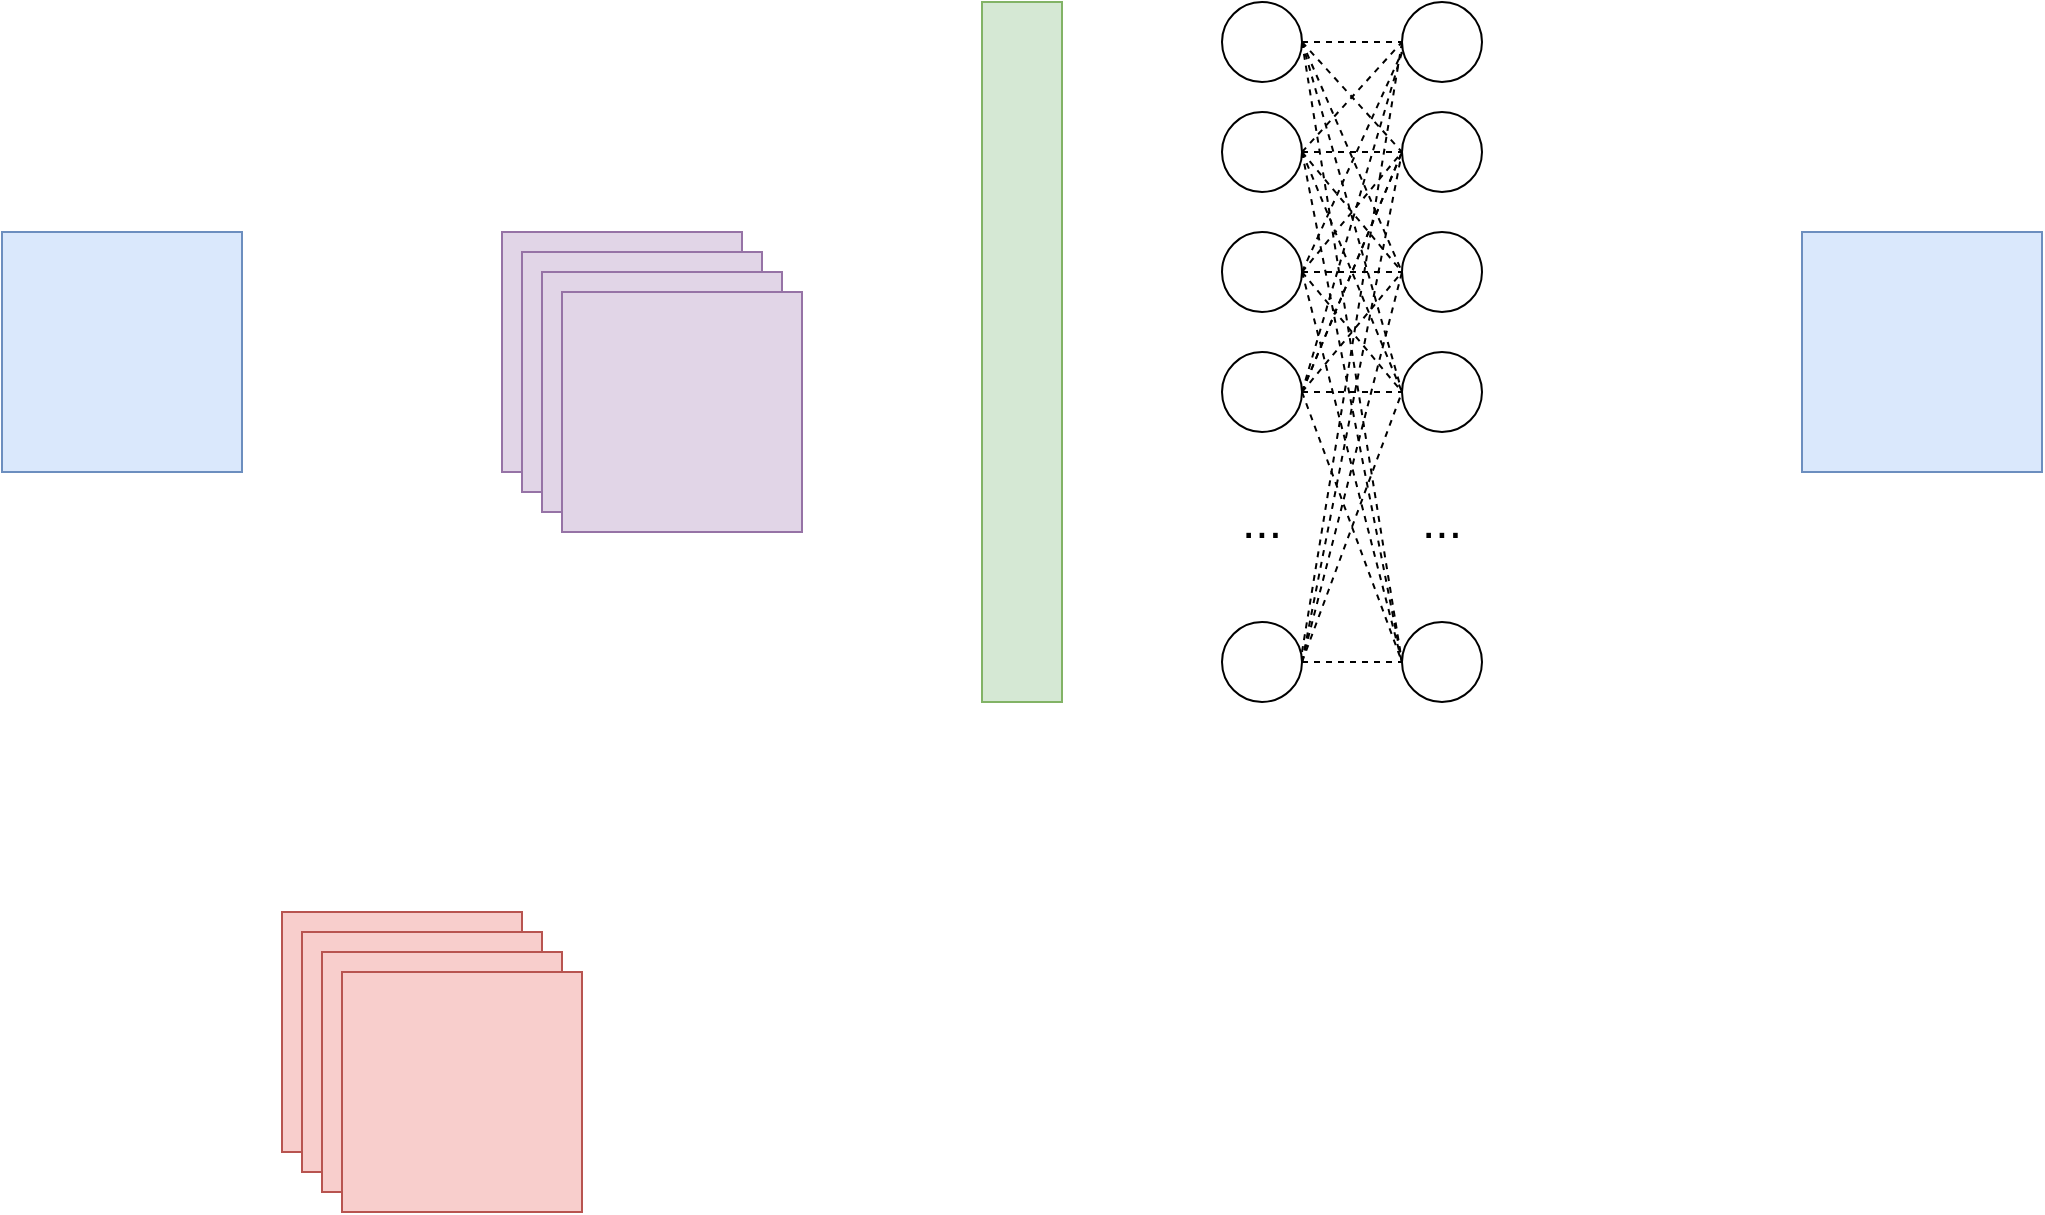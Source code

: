 <mxfile version="26.2.14">
  <diagram name="Page-1" id="58cdce13-f638-feb5-8d6f-7d28b1aa9fa0">
    <mxGraphModel dx="731" dy="413" grid="1" gridSize="10" guides="1" tooltips="1" connect="1" arrows="1" fold="1" page="1" pageScale="1" pageWidth="1100" pageHeight="850" background="none" math="0" shadow="0">
      <root>
        <mxCell id="0" />
        <mxCell id="1" parent="0" />
        <mxCell id="V81IX1mrLTwX6YYwE863-25" value="" style="whiteSpace=wrap;html=1;aspect=fixed;fillColor=#dae8fc;strokeColor=#6c8ebf;" vertex="1" parent="1">
          <mxGeometry x="40" y="220" width="120" height="120" as="geometry" />
        </mxCell>
        <mxCell id="V81IX1mrLTwX6YYwE863-30" value="" style="whiteSpace=wrap;html=1;aspect=fixed;fillColor=#f8cecc;strokeColor=#b85450;" vertex="1" parent="1">
          <mxGeometry x="180" y="560" width="120" height="120" as="geometry" />
        </mxCell>
        <mxCell id="V81IX1mrLTwX6YYwE863-31" value="" style="whiteSpace=wrap;html=1;aspect=fixed;fillColor=#f8cecc;strokeColor=#b85450;" vertex="1" parent="1">
          <mxGeometry x="190" y="570" width="120" height="120" as="geometry" />
        </mxCell>
        <mxCell id="V81IX1mrLTwX6YYwE863-32" value="" style="whiteSpace=wrap;html=1;aspect=fixed;fillColor=#f8cecc;strokeColor=#b85450;" vertex="1" parent="1">
          <mxGeometry x="200" y="580" width="120" height="120" as="geometry" />
        </mxCell>
        <mxCell id="V81IX1mrLTwX6YYwE863-34" value="" style="rounded=0;whiteSpace=wrap;html=1;fillColor=#d5e8d4;strokeColor=#82b366;" vertex="1" parent="1">
          <mxGeometry x="530" y="105" width="40" height="350" as="geometry" />
        </mxCell>
        <mxCell id="V81IX1mrLTwX6YYwE863-35" value="" style="group" vertex="1" connectable="0" parent="1">
          <mxGeometry x="290" y="220" width="150" height="150" as="geometry" />
        </mxCell>
        <mxCell id="V81IX1mrLTwX6YYwE863-1" value="" style="whiteSpace=wrap;html=1;aspect=fixed;container=0;fillColor=#e1d5e7;strokeColor=#9673a6;" vertex="1" parent="V81IX1mrLTwX6YYwE863-35">
          <mxGeometry width="120" height="120" as="geometry" />
        </mxCell>
        <mxCell id="V81IX1mrLTwX6YYwE863-20" value="" style="whiteSpace=wrap;html=1;aspect=fixed;container=0;fillColor=#e1d5e7;strokeColor=#9673a6;" vertex="1" parent="V81IX1mrLTwX6YYwE863-35">
          <mxGeometry x="10" y="10" width="120" height="120" as="geometry" />
        </mxCell>
        <mxCell id="V81IX1mrLTwX6YYwE863-21" value="" style="whiteSpace=wrap;html=1;aspect=fixed;container=0;fillColor=#e1d5e7;strokeColor=#9673a6;" vertex="1" parent="V81IX1mrLTwX6YYwE863-35">
          <mxGeometry x="20" y="20" width="120" height="120" as="geometry" />
        </mxCell>
        <mxCell id="V81IX1mrLTwX6YYwE863-22" value="" style="whiteSpace=wrap;html=1;aspect=fixed;container=0;fillColor=#e1d5e7;strokeColor=#9673a6;" vertex="1" parent="V81IX1mrLTwX6YYwE863-35">
          <mxGeometry x="30" y="30" width="120" height="120" as="geometry" />
        </mxCell>
        <mxCell id="V81IX1mrLTwX6YYwE863-36" value="" style="whiteSpace=wrap;html=1;aspect=fixed;fillColor=#f8cecc;strokeColor=#b85450;" vertex="1" parent="1">
          <mxGeometry x="210" y="590" width="120" height="120" as="geometry" />
        </mxCell>
        <mxCell id="V81IX1mrLTwX6YYwE863-37" value="" style="whiteSpace=wrap;html=1;aspect=fixed;fillColor=#dae8fc;strokeColor=#6c8ebf;" vertex="1" parent="1">
          <mxGeometry x="940" y="220" width="120" height="120" as="geometry" />
        </mxCell>
        <mxCell id="V81IX1mrLTwX6YYwE863-55" style="rounded=0;orthogonalLoop=1;jettySize=auto;html=1;exitX=1;exitY=0.5;exitDx=0;exitDy=0;entryX=0;entryY=0.5;entryDx=0;entryDy=0;endArrow=none;startFill=0;endFill=0;dashed=1;" edge="1" parent="1" source="V81IX1mrLTwX6YYwE863-38" target="V81IX1mrLTwX6YYwE863-49">
          <mxGeometry relative="1" as="geometry" />
        </mxCell>
        <mxCell id="V81IX1mrLTwX6YYwE863-56" style="rounded=0;orthogonalLoop=1;jettySize=auto;html=1;exitX=1;exitY=0.5;exitDx=0;exitDy=0;entryX=0;entryY=0.5;entryDx=0;entryDy=0;endArrow=none;startFill=0;endFill=0;dashed=1;" edge="1" parent="1" source="V81IX1mrLTwX6YYwE863-38" target="V81IX1mrLTwX6YYwE863-50">
          <mxGeometry relative="1" as="geometry" />
        </mxCell>
        <mxCell id="V81IX1mrLTwX6YYwE863-80" style="rounded=0;orthogonalLoop=1;jettySize=auto;html=1;exitX=1;exitY=0.5;exitDx=0;exitDy=0;entryX=0;entryY=0.5;entryDx=0;entryDy=0;dashed=1;endArrow=none;startFill=0;" edge="1" parent="1" source="V81IX1mrLTwX6YYwE863-38" target="V81IX1mrLTwX6YYwE863-51">
          <mxGeometry relative="1" as="geometry" />
        </mxCell>
        <mxCell id="V81IX1mrLTwX6YYwE863-81" style="rounded=0;orthogonalLoop=1;jettySize=auto;html=1;exitX=1;exitY=0.5;exitDx=0;exitDy=0;entryX=0;entryY=0.5;entryDx=0;entryDy=0;dashed=1;endArrow=none;startFill=0;" edge="1" parent="1" source="V81IX1mrLTwX6YYwE863-38" target="V81IX1mrLTwX6YYwE863-52">
          <mxGeometry relative="1" as="geometry" />
        </mxCell>
        <mxCell id="V81IX1mrLTwX6YYwE863-82" style="rounded=0;orthogonalLoop=1;jettySize=auto;html=1;exitX=1;exitY=0.5;exitDx=0;exitDy=0;entryX=0;entryY=0.5;entryDx=0;entryDy=0;dashed=1;endArrow=none;startFill=0;" edge="1" parent="1" source="V81IX1mrLTwX6YYwE863-38" target="V81IX1mrLTwX6YYwE863-53">
          <mxGeometry relative="1" as="geometry" />
        </mxCell>
        <mxCell id="V81IX1mrLTwX6YYwE863-38" value="" style="ellipse;whiteSpace=wrap;html=1;aspect=fixed;" vertex="1" parent="1">
          <mxGeometry x="650" y="105" width="40" height="40" as="geometry" />
        </mxCell>
        <mxCell id="V81IX1mrLTwX6YYwE863-57" style="rounded=0;orthogonalLoop=1;jettySize=auto;html=1;entryX=0;entryY=0.5;entryDx=0;entryDy=0;endArrow=none;startFill=0;endFill=0;dashed=1;" edge="1" parent="1" source="V81IX1mrLTwX6YYwE863-40" target="V81IX1mrLTwX6YYwE863-50">
          <mxGeometry relative="1" as="geometry" />
        </mxCell>
        <mxCell id="V81IX1mrLTwX6YYwE863-61" style="rounded=0;orthogonalLoop=1;jettySize=auto;html=1;entryX=0;entryY=0.5;entryDx=0;entryDy=0;endArrow=none;startFill=0;endFill=0;dashed=1;exitX=1;exitY=0.5;exitDx=0;exitDy=0;" edge="1" parent="1" source="V81IX1mrLTwX6YYwE863-40" target="V81IX1mrLTwX6YYwE863-51">
          <mxGeometry relative="1" as="geometry" />
        </mxCell>
        <mxCell id="V81IX1mrLTwX6YYwE863-78" style="rounded=0;orthogonalLoop=1;jettySize=auto;html=1;exitX=1;exitY=0.5;exitDx=0;exitDy=0;entryX=0;entryY=0.5;entryDx=0;entryDy=0;dashed=1;endArrow=none;startFill=0;" edge="1" parent="1" source="V81IX1mrLTwX6YYwE863-40" target="V81IX1mrLTwX6YYwE863-52">
          <mxGeometry relative="1" as="geometry" />
        </mxCell>
        <mxCell id="V81IX1mrLTwX6YYwE863-79" style="rounded=0;orthogonalLoop=1;jettySize=auto;html=1;exitX=1;exitY=0.5;exitDx=0;exitDy=0;entryX=0;entryY=0.5;entryDx=0;entryDy=0;dashed=1;endArrow=none;startFill=0;" edge="1" parent="1" source="V81IX1mrLTwX6YYwE863-40" target="V81IX1mrLTwX6YYwE863-53">
          <mxGeometry relative="1" as="geometry" />
        </mxCell>
        <mxCell id="V81IX1mrLTwX6YYwE863-40" value="" style="ellipse;whiteSpace=wrap;html=1;aspect=fixed;" vertex="1" parent="1">
          <mxGeometry x="650" y="160" width="40" height="40" as="geometry" />
        </mxCell>
        <mxCell id="V81IX1mrLTwX6YYwE863-58" style="rounded=0;orthogonalLoop=1;jettySize=auto;html=1;entryX=0;entryY=0.5;entryDx=0;entryDy=0;endArrow=none;startFill=0;endFill=0;dashed=1;" edge="1" parent="1" source="V81IX1mrLTwX6YYwE863-41" target="V81IX1mrLTwX6YYwE863-51">
          <mxGeometry relative="1" as="geometry" />
        </mxCell>
        <mxCell id="V81IX1mrLTwX6YYwE863-63" style="rounded=0;orthogonalLoop=1;jettySize=auto;html=1;endArrow=none;startFill=0;exitX=1;exitY=0.5;exitDx=0;exitDy=0;endFill=0;dashed=1;" edge="1" parent="1" source="V81IX1mrLTwX6YYwE863-41">
          <mxGeometry relative="1" as="geometry">
            <mxPoint x="740.0" y="180" as="targetPoint" />
          </mxGeometry>
        </mxCell>
        <mxCell id="V81IX1mrLTwX6YYwE863-75" style="rounded=0;orthogonalLoop=1;jettySize=auto;html=1;exitX=1;exitY=0.5;exitDx=0;exitDy=0;entryX=0;entryY=0.5;entryDx=0;entryDy=0;endArrow=none;endFill=0;startFill=0;dashed=1;" edge="1" parent="1" source="V81IX1mrLTwX6YYwE863-41" target="V81IX1mrLTwX6YYwE863-53">
          <mxGeometry relative="1" as="geometry" />
        </mxCell>
        <mxCell id="V81IX1mrLTwX6YYwE863-76" style="rounded=0;orthogonalLoop=1;jettySize=auto;html=1;exitX=1;exitY=0.5;exitDx=0;exitDy=0;endArrow=none;endFill=0;startFill=0;dashed=1;" edge="1" parent="1" source="V81IX1mrLTwX6YYwE863-41">
          <mxGeometry relative="1" as="geometry">
            <mxPoint x="740" y="300" as="targetPoint" />
          </mxGeometry>
        </mxCell>
        <mxCell id="V81IX1mrLTwX6YYwE863-77" style="rounded=0;orthogonalLoop=1;jettySize=auto;html=1;exitX=1;exitY=0.5;exitDx=0;exitDy=0;endArrow=none;endFill=0;startFill=0;dashed=1;" edge="1" parent="1" source="V81IX1mrLTwX6YYwE863-41">
          <mxGeometry relative="1" as="geometry">
            <mxPoint x="740" y="130" as="targetPoint" />
          </mxGeometry>
        </mxCell>
        <mxCell id="V81IX1mrLTwX6YYwE863-41" value="" style="ellipse;whiteSpace=wrap;html=1;aspect=fixed;" vertex="1" parent="1">
          <mxGeometry x="650" y="220" width="40" height="40" as="geometry" />
        </mxCell>
        <mxCell id="V81IX1mrLTwX6YYwE863-59" value="" style="rounded=0;orthogonalLoop=1;jettySize=auto;html=1;endArrow=none;startFill=0;endFill=0;dashed=1;" edge="1" parent="1" source="V81IX1mrLTwX6YYwE863-44" target="V81IX1mrLTwX6YYwE863-52">
          <mxGeometry relative="1" as="geometry" />
        </mxCell>
        <mxCell id="V81IX1mrLTwX6YYwE863-68" style="rounded=0;orthogonalLoop=1;jettySize=auto;html=1;exitX=1;exitY=0.5;exitDx=0;exitDy=0;entryX=0;entryY=0.5;entryDx=0;entryDy=0;endArrow=none;startFill=0;endFill=0;dashed=1;" edge="1" parent="1" source="V81IX1mrLTwX6YYwE863-44" target="V81IX1mrLTwX6YYwE863-53">
          <mxGeometry relative="1" as="geometry" />
        </mxCell>
        <mxCell id="V81IX1mrLTwX6YYwE863-70" style="rounded=0;orthogonalLoop=1;jettySize=auto;html=1;exitX=1;exitY=0.5;exitDx=0;exitDy=0;endArrow=none;startFill=0;endFill=0;dashed=1;" edge="1" parent="1" source="V81IX1mrLTwX6YYwE863-44">
          <mxGeometry relative="1" as="geometry">
            <mxPoint x="740" y="180" as="targetPoint" />
          </mxGeometry>
        </mxCell>
        <mxCell id="V81IX1mrLTwX6YYwE863-71" style="rounded=0;orthogonalLoop=1;jettySize=auto;html=1;exitX=1;exitY=0.5;exitDx=0;exitDy=0;endArrow=none;startFill=0;endFill=0;dashed=1;" edge="1" parent="1" source="V81IX1mrLTwX6YYwE863-44">
          <mxGeometry relative="1" as="geometry">
            <mxPoint x="740" y="130" as="targetPoint" />
          </mxGeometry>
        </mxCell>
        <mxCell id="V81IX1mrLTwX6YYwE863-73" style="rounded=0;orthogonalLoop=1;jettySize=auto;html=1;exitX=1;exitY=0.5;exitDx=0;exitDy=0;entryX=0;entryY=0.5;entryDx=0;entryDy=0;endArrow=none;endFill=0;startFill=0;dashed=1;" edge="1" parent="1" source="V81IX1mrLTwX6YYwE863-44" target="V81IX1mrLTwX6YYwE863-50">
          <mxGeometry relative="1" as="geometry" />
        </mxCell>
        <mxCell id="V81IX1mrLTwX6YYwE863-44" value="" style="ellipse;whiteSpace=wrap;html=1;aspect=fixed;" vertex="1" parent="1">
          <mxGeometry x="650" y="280" width="40" height="40" as="geometry" />
        </mxCell>
        <mxCell id="V81IX1mrLTwX6YYwE863-60" value="" style="rounded=0;orthogonalLoop=1;jettySize=auto;html=1;endArrow=none;startFill=0;endFill=0;dashed=1;" edge="1" parent="1" source="V81IX1mrLTwX6YYwE863-47" target="V81IX1mrLTwX6YYwE863-53">
          <mxGeometry relative="1" as="geometry" />
        </mxCell>
        <mxCell id="V81IX1mrLTwX6YYwE863-65" style="rounded=0;orthogonalLoop=1;jettySize=auto;html=1;entryX=0;entryY=0.5;entryDx=0;entryDy=0;endArrow=none;startFill=0;exitX=1;exitY=0.5;exitDx=0;exitDy=0;endFill=0;dashed=1;" edge="1" parent="1" source="V81IX1mrLTwX6YYwE863-47" target="V81IX1mrLTwX6YYwE863-52">
          <mxGeometry relative="1" as="geometry" />
        </mxCell>
        <mxCell id="V81IX1mrLTwX6YYwE863-66" style="rounded=0;orthogonalLoop=1;jettySize=auto;html=1;exitX=1;exitY=0.5;exitDx=0;exitDy=0;endArrow=none;startFill=0;endFill=0;dashed=1;" edge="1" parent="1" source="V81IX1mrLTwX6YYwE863-47">
          <mxGeometry relative="1" as="geometry">
            <mxPoint x="740.0" y="180" as="targetPoint" />
          </mxGeometry>
        </mxCell>
        <mxCell id="V81IX1mrLTwX6YYwE863-67" style="rounded=0;orthogonalLoop=1;jettySize=auto;html=1;entryX=0;entryY=0.5;entryDx=0;entryDy=0;endArrow=none;startFill=0;endFill=0;dashed=1;" edge="1" parent="1" target="V81IX1mrLTwX6YYwE863-49">
          <mxGeometry relative="1" as="geometry">
            <mxPoint x="690" y="430" as="sourcePoint" />
          </mxGeometry>
        </mxCell>
        <mxCell id="V81IX1mrLTwX6YYwE863-72" style="rounded=0;orthogonalLoop=1;jettySize=auto;html=1;exitX=1;exitY=0.5;exitDx=0;exitDy=0;entryX=0;entryY=0.5;entryDx=0;entryDy=0;endArrow=none;endFill=0;startFill=0;dashed=1;" edge="1" parent="1" source="V81IX1mrLTwX6YYwE863-47" target="V81IX1mrLTwX6YYwE863-51">
          <mxGeometry relative="1" as="geometry" />
        </mxCell>
        <mxCell id="V81IX1mrLTwX6YYwE863-47" value="" style="ellipse;whiteSpace=wrap;html=1;aspect=fixed;" vertex="1" parent="1">
          <mxGeometry x="650" y="415" width="40" height="40" as="geometry" />
        </mxCell>
        <mxCell id="V81IX1mrLTwX6YYwE863-48" value="&lt;font style=&quot;font-size: 24px;&quot;&gt;...&lt;/font&gt;" style="text;html=1;align=center;verticalAlign=middle;whiteSpace=wrap;rounded=0;" vertex="1" parent="1">
          <mxGeometry x="655" y="360" width="30" height="10" as="geometry" />
        </mxCell>
        <mxCell id="V81IX1mrLTwX6YYwE863-49" value="" style="ellipse;whiteSpace=wrap;html=1;aspect=fixed;" vertex="1" parent="1">
          <mxGeometry x="740" y="105" width="40" height="40" as="geometry" />
        </mxCell>
        <mxCell id="V81IX1mrLTwX6YYwE863-50" value="" style="ellipse;whiteSpace=wrap;html=1;aspect=fixed;" vertex="1" parent="1">
          <mxGeometry x="740" y="160" width="40" height="40" as="geometry" />
        </mxCell>
        <mxCell id="V81IX1mrLTwX6YYwE863-51" value="" style="ellipse;whiteSpace=wrap;html=1;aspect=fixed;" vertex="1" parent="1">
          <mxGeometry x="740" y="220" width="40" height="40" as="geometry" />
        </mxCell>
        <mxCell id="V81IX1mrLTwX6YYwE863-52" value="" style="ellipse;whiteSpace=wrap;html=1;aspect=fixed;" vertex="1" parent="1">
          <mxGeometry x="740" y="280" width="40" height="40" as="geometry" />
        </mxCell>
        <mxCell id="V81IX1mrLTwX6YYwE863-53" value="" style="ellipse;whiteSpace=wrap;html=1;aspect=fixed;" vertex="1" parent="1">
          <mxGeometry x="740" y="415" width="40" height="40" as="geometry" />
        </mxCell>
        <mxCell id="V81IX1mrLTwX6YYwE863-54" value="&lt;font style=&quot;font-size: 24px;&quot;&gt;...&lt;/font&gt;" style="text;html=1;align=center;verticalAlign=middle;whiteSpace=wrap;rounded=0;" vertex="1" parent="1">
          <mxGeometry x="745" y="360" width="30" height="10" as="geometry" />
        </mxCell>
        <mxCell id="V81IX1mrLTwX6YYwE863-62" style="rounded=0;orthogonalLoop=1;jettySize=auto;html=1;entryX=0;entryY=0.5;entryDx=0;entryDy=0;endArrow=none;startFill=0;endFill=0;dashed=1;exitX=1;exitY=0.5;exitDx=0;exitDy=0;" edge="1" parent="1" source="V81IX1mrLTwX6YYwE863-40" target="V81IX1mrLTwX6YYwE863-49">
          <mxGeometry relative="1" as="geometry" />
        </mxCell>
        <mxCell id="V81IX1mrLTwX6YYwE863-64" style="rounded=0;orthogonalLoop=1;jettySize=auto;html=1;entryX=0;entryY=0.5;entryDx=0;entryDy=0;exitX=1;exitY=0.5;exitDx=0;exitDy=0;endArrow=none;startFill=0;endFill=0;dashed=1;" edge="1" parent="1" source="V81IX1mrLTwX6YYwE863-44" target="V81IX1mrLTwX6YYwE863-51">
          <mxGeometry relative="1" as="geometry" />
        </mxCell>
      </root>
    </mxGraphModel>
  </diagram>
</mxfile>
